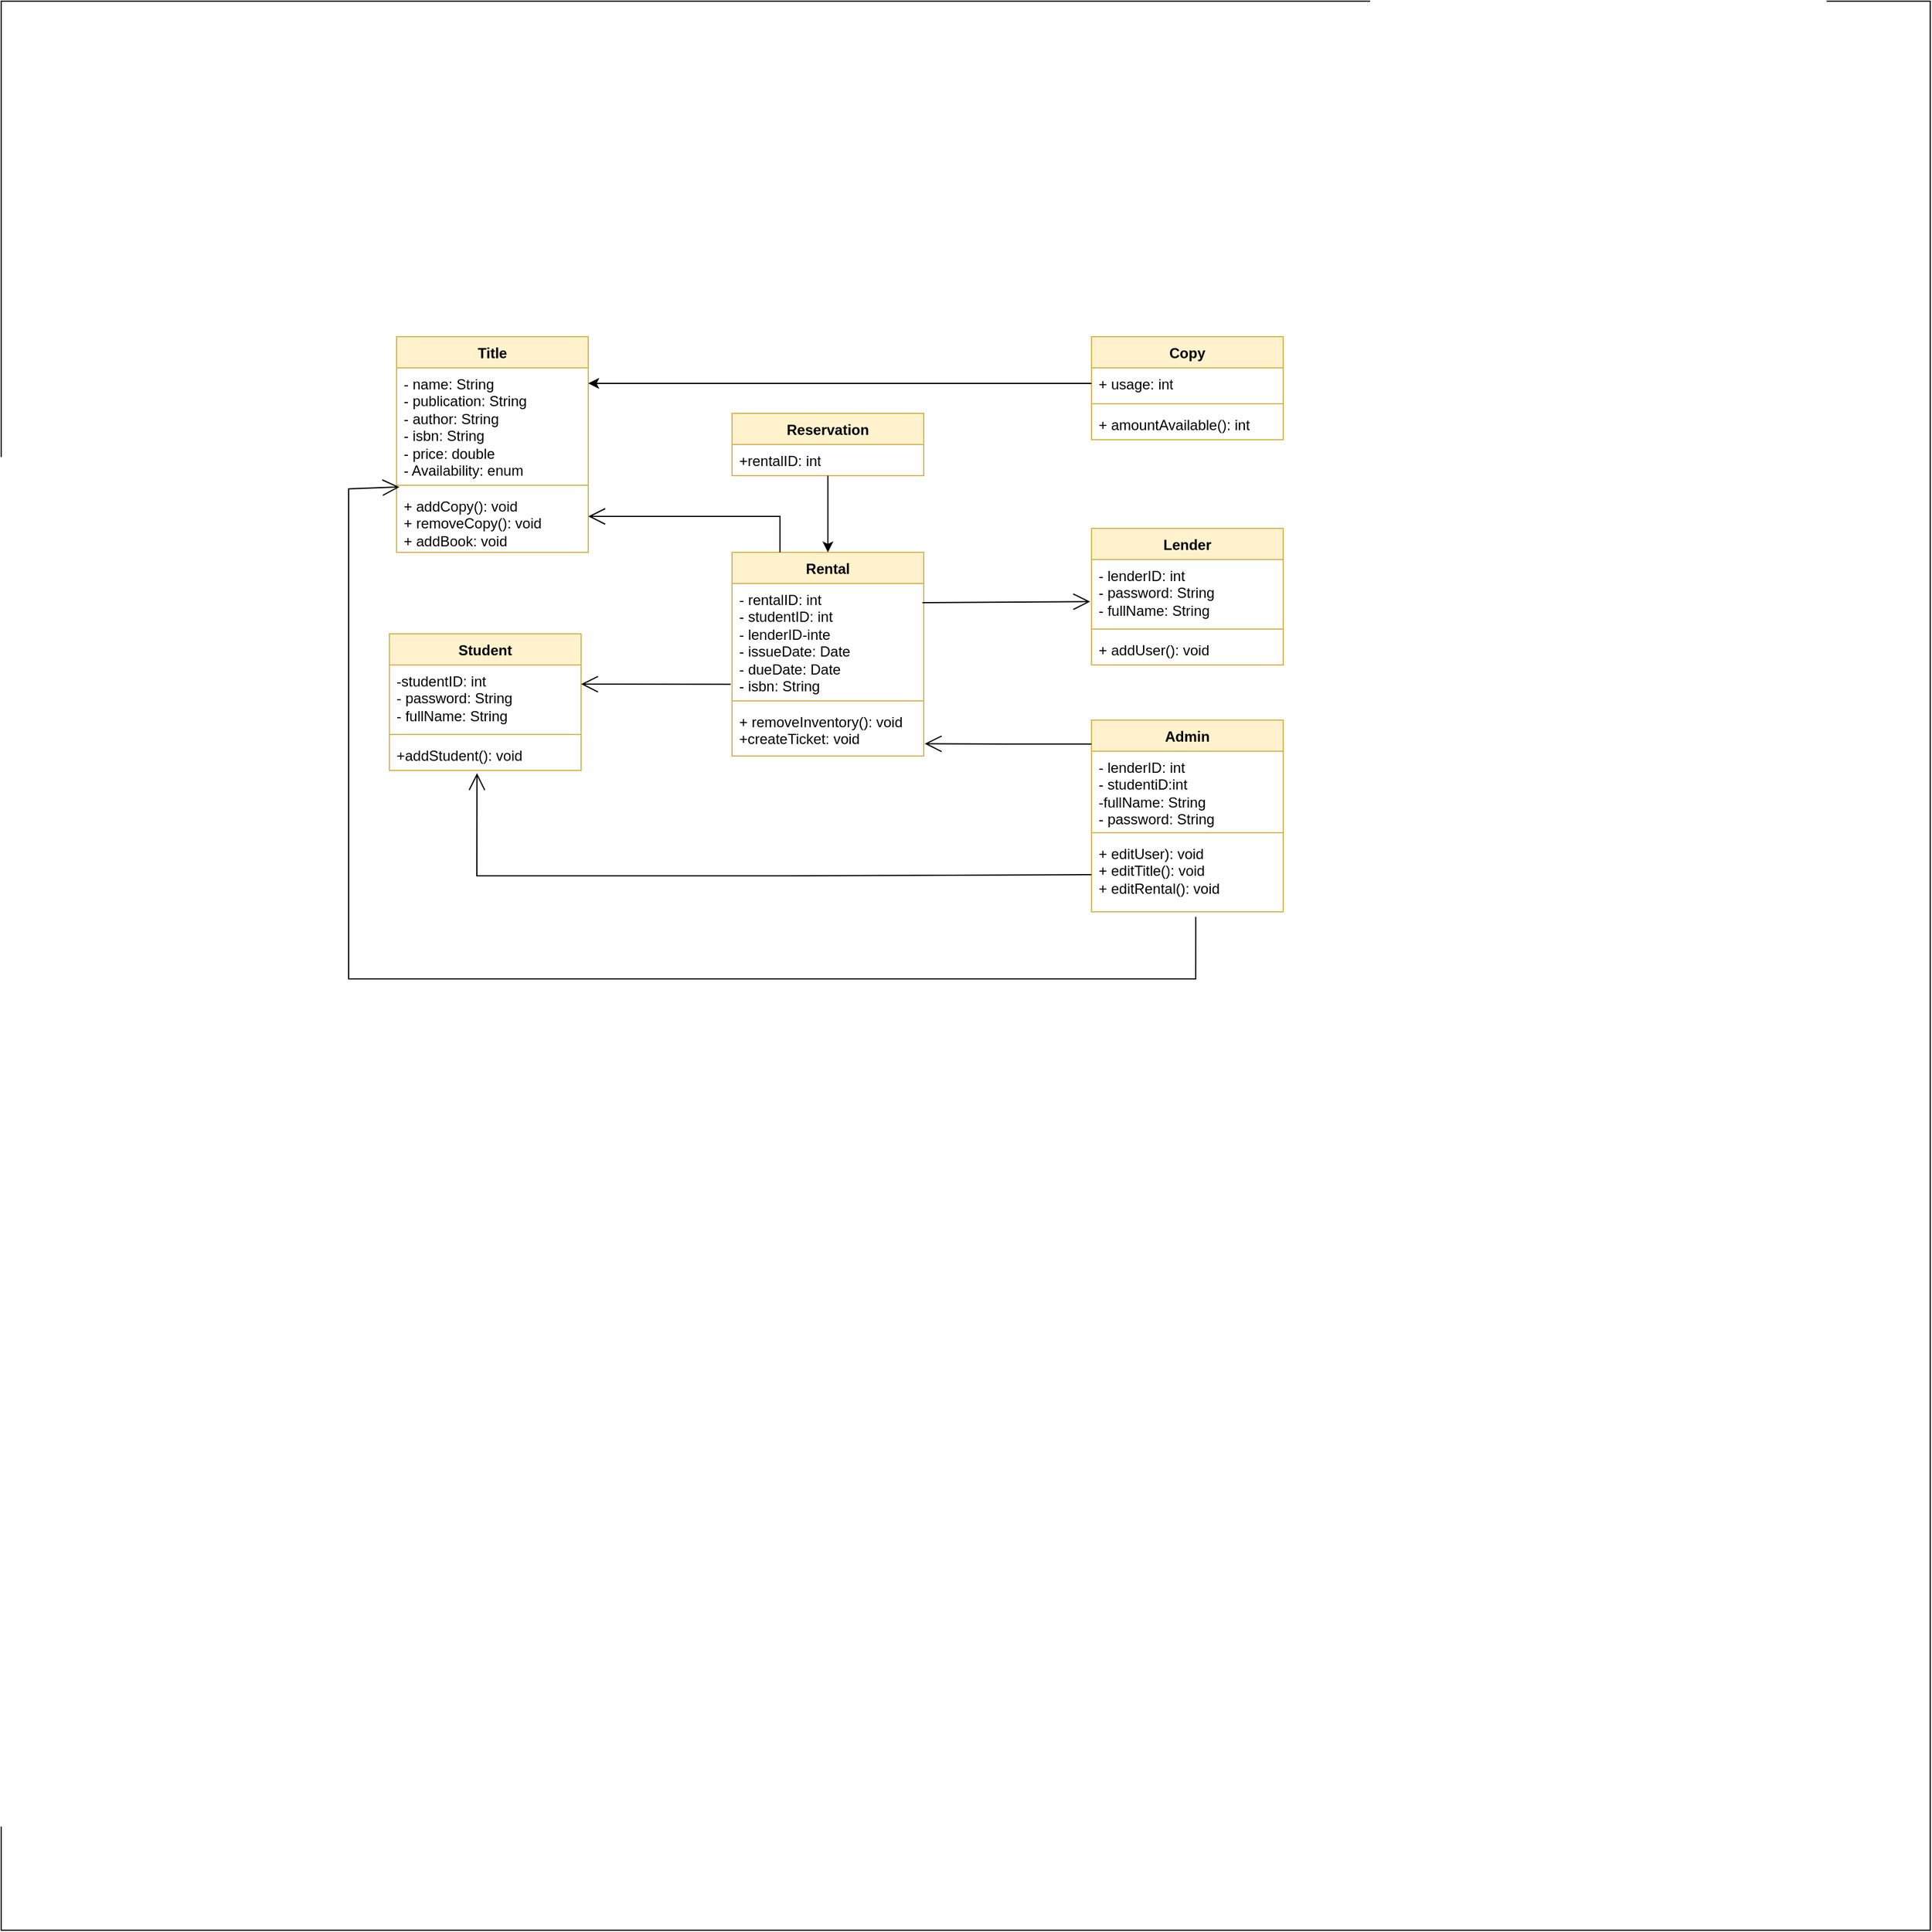 <mxfile version="21.2.9" type="github">
  <diagram id="C5RBs43oDa-KdzZeNtuy" name="Page-1">
    <mxGraphModel dx="1012" dy="552" grid="1" gridSize="10" guides="1" tooltips="1" connect="1" arrows="1" fold="1" page="1" pageScale="1" pageWidth="827" pageHeight="1169" math="0" shadow="0">
      <root>
        <mxCell id="WIyWlLk6GJQsqaUBKTNV-0" />
        <mxCell id="WIyWlLk6GJQsqaUBKTNV-1" parent="WIyWlLk6GJQsqaUBKTNV-0" />
        <mxCell id="aqm3k7LqhYqqNHdPi3ek-0" value="" style="whiteSpace=wrap;html=1;aspect=fixed;gradientColor=none;" vertex="1" parent="WIyWlLk6GJQsqaUBKTNV-1">
          <mxGeometry x="10" width="1610" height="1610" as="geometry" />
        </mxCell>
        <mxCell id="aqm3k7LqhYqqNHdPi3ek-26" value="Lender" style="swimlane;fontStyle=1;align=center;verticalAlign=top;childLayout=stackLayout;horizontal=1;startSize=26;horizontalStack=0;resizeParent=1;resizeParentMax=0;resizeLast=0;collapsible=1;marginBottom=0;whiteSpace=wrap;html=1;fillColor=#fff2cc;strokeColor=#d6b656;" vertex="1" parent="WIyWlLk6GJQsqaUBKTNV-1">
          <mxGeometry x="920" y="440" width="160" height="114" as="geometry" />
        </mxCell>
        <mxCell id="aqm3k7LqhYqqNHdPi3ek-27" value="&lt;div&gt;- lenderID: int&lt;/div&gt;&lt;div&gt;- password: String&lt;/div&gt;&lt;div&gt;- fullName: String&lt;/div&gt;" style="text;strokeColor=none;fillColor=none;align=left;verticalAlign=top;spacingLeft=4;spacingRight=4;overflow=hidden;rotatable=0;points=[[0,0.5],[1,0.5]];portConstraint=eastwest;whiteSpace=wrap;html=1;" vertex="1" parent="aqm3k7LqhYqqNHdPi3ek-26">
          <mxGeometry y="26" width="160" height="54" as="geometry" />
        </mxCell>
        <mxCell id="aqm3k7LqhYqqNHdPi3ek-28" value="" style="line;strokeWidth=1;fillColor=none;align=left;verticalAlign=middle;spacingTop=-1;spacingLeft=3;spacingRight=3;rotatable=0;labelPosition=right;points=[];portConstraint=eastwest;strokeColor=inherit;" vertex="1" parent="aqm3k7LqhYqqNHdPi3ek-26">
          <mxGeometry y="80" width="160" height="8" as="geometry" />
        </mxCell>
        <mxCell id="aqm3k7LqhYqqNHdPi3ek-29" value="+ addUser(): void" style="text;strokeColor=none;fillColor=none;align=left;verticalAlign=top;spacingLeft=4;spacingRight=4;overflow=hidden;rotatable=0;points=[[0,0.5],[1,0.5]];portConstraint=eastwest;whiteSpace=wrap;html=1;" vertex="1" parent="aqm3k7LqhYqqNHdPi3ek-26">
          <mxGeometry y="88" width="160" height="26" as="geometry" />
        </mxCell>
        <mxCell id="aqm3k7LqhYqqNHdPi3ek-30" value="Student" style="swimlane;fontStyle=1;align=center;verticalAlign=top;childLayout=stackLayout;horizontal=1;startSize=26;horizontalStack=0;resizeParent=1;resizeParentMax=0;resizeLast=0;collapsible=1;marginBottom=0;whiteSpace=wrap;html=1;fillColor=#fff2cc;strokeColor=#d6b656;" vertex="1" parent="WIyWlLk6GJQsqaUBKTNV-1">
          <mxGeometry x="334" y="528" width="160" height="114" as="geometry" />
        </mxCell>
        <mxCell id="aqm3k7LqhYqqNHdPi3ek-31" value="&lt;div&gt;-studentID: int&lt;/div&gt;&lt;div&gt;- password: String&lt;/div&gt;&lt;div&gt;- fullName: String&lt;/div&gt;" style="text;strokeColor=none;fillColor=none;align=left;verticalAlign=top;spacingLeft=4;spacingRight=4;overflow=hidden;rotatable=0;points=[[0,0.5],[1,0.5]];portConstraint=eastwest;whiteSpace=wrap;html=1;" vertex="1" parent="aqm3k7LqhYqqNHdPi3ek-30">
          <mxGeometry y="26" width="160" height="54" as="geometry" />
        </mxCell>
        <mxCell id="aqm3k7LqhYqqNHdPi3ek-32" value="" style="line;strokeWidth=1;fillColor=none;align=left;verticalAlign=middle;spacingTop=-1;spacingLeft=3;spacingRight=3;rotatable=0;labelPosition=right;points=[];portConstraint=eastwest;strokeColor=inherit;" vertex="1" parent="aqm3k7LqhYqqNHdPi3ek-30">
          <mxGeometry y="80" width="160" height="8" as="geometry" />
        </mxCell>
        <mxCell id="aqm3k7LqhYqqNHdPi3ek-33" value="+addStudent(): void" style="text;strokeColor=none;fillColor=none;align=left;verticalAlign=top;spacingLeft=4;spacingRight=4;overflow=hidden;rotatable=0;points=[[0,0.5],[1,0.5]];portConstraint=eastwest;whiteSpace=wrap;html=1;" vertex="1" parent="aqm3k7LqhYqqNHdPi3ek-30">
          <mxGeometry y="88" width="160" height="26" as="geometry" />
        </mxCell>
        <mxCell id="aqm3k7LqhYqqNHdPi3ek-34" value="Rental" style="swimlane;fontStyle=1;align=center;verticalAlign=top;childLayout=stackLayout;horizontal=1;startSize=26;horizontalStack=0;resizeParent=1;resizeParentMax=0;resizeLast=0;collapsible=1;marginBottom=0;whiteSpace=wrap;html=1;fillColor=#fff2cc;strokeColor=#d6b656;" vertex="1" parent="WIyWlLk6GJQsqaUBKTNV-1">
          <mxGeometry x="620" y="460" width="160" height="170" as="geometry" />
        </mxCell>
        <mxCell id="aqm3k7LqhYqqNHdPi3ek-35" value="&lt;div&gt;- rentalID: int&lt;/div&gt;&lt;div&gt;- studentID: int&lt;/div&gt;&lt;div&gt;- lenderID-inte&lt;/div&gt;&lt;div&gt;- issueDate: Date&lt;/div&gt;&lt;div&gt;- dueDate: Date&lt;/div&gt;&lt;div&gt;- isbn: String&lt;/div&gt;" style="text;strokeColor=none;fillColor=none;align=left;verticalAlign=top;spacingLeft=4;spacingRight=4;overflow=hidden;rotatable=0;points=[[0,0.5],[1,0.5]];portConstraint=eastwest;whiteSpace=wrap;html=1;" vertex="1" parent="aqm3k7LqhYqqNHdPi3ek-34">
          <mxGeometry y="26" width="160" height="94" as="geometry" />
        </mxCell>
        <mxCell id="aqm3k7LqhYqqNHdPi3ek-36" value="" style="line;strokeWidth=1;fillColor=none;align=left;verticalAlign=middle;spacingTop=-1;spacingLeft=3;spacingRight=3;rotatable=0;labelPosition=right;points=[];portConstraint=eastwest;strokeColor=inherit;" vertex="1" parent="aqm3k7LqhYqqNHdPi3ek-34">
          <mxGeometry y="120" width="160" height="8" as="geometry" />
        </mxCell>
        <mxCell id="aqm3k7LqhYqqNHdPi3ek-37" value="+ removeInventory(): void +createTicket: void" style="text;strokeColor=none;fillColor=none;align=left;verticalAlign=top;spacingLeft=4;spacingRight=4;overflow=hidden;rotatable=0;points=[[0,0.5],[1,0.5]];portConstraint=eastwest;whiteSpace=wrap;html=1;" vertex="1" parent="aqm3k7LqhYqqNHdPi3ek-34">
          <mxGeometry y="128" width="160" height="42" as="geometry" />
        </mxCell>
        <mxCell id="aqm3k7LqhYqqNHdPi3ek-38" value="Admin" style="swimlane;fontStyle=1;align=center;verticalAlign=top;childLayout=stackLayout;horizontal=1;startSize=26;horizontalStack=0;resizeParent=1;resizeParentMax=0;resizeLast=0;collapsible=1;marginBottom=0;whiteSpace=wrap;html=1;fillColor=#fff2cc;strokeColor=#d6b656;" vertex="1" parent="WIyWlLk6GJQsqaUBKTNV-1">
          <mxGeometry x="920" y="600" width="160" height="160" as="geometry" />
        </mxCell>
        <mxCell id="aqm3k7LqhYqqNHdPi3ek-39" value="&lt;div&gt;- lenderID: int&lt;/div&gt;&lt;div&gt;- studentiD:int&lt;/div&gt;&lt;div&gt;-fullName: String&lt;/div&gt;&lt;div&gt;- password: String&lt;/div&gt;" style="text;strokeColor=none;fillColor=none;align=left;verticalAlign=top;spacingLeft=4;spacingRight=4;overflow=hidden;rotatable=0;points=[[0,0.5],[1,0.5]];portConstraint=eastwest;whiteSpace=wrap;html=1;" vertex="1" parent="aqm3k7LqhYqqNHdPi3ek-38">
          <mxGeometry y="26" width="160" height="64" as="geometry" />
        </mxCell>
        <mxCell id="aqm3k7LqhYqqNHdPi3ek-40" value="" style="line;strokeWidth=1;fillColor=none;align=left;verticalAlign=middle;spacingTop=-1;spacingLeft=3;spacingRight=3;rotatable=0;labelPosition=right;points=[];portConstraint=eastwest;strokeColor=inherit;" vertex="1" parent="aqm3k7LqhYqqNHdPi3ek-38">
          <mxGeometry y="90" width="160" height="8" as="geometry" />
        </mxCell>
        <mxCell id="aqm3k7LqhYqqNHdPi3ek-41" value="+ editUser): void &lt;br&gt;+ editTitle(): void&amp;nbsp; &amp;nbsp; &amp;nbsp;&lt;br&gt;+ editRental(): void" style="text;strokeColor=none;fillColor=none;align=left;verticalAlign=top;spacingLeft=4;spacingRight=4;overflow=hidden;rotatable=0;points=[[0,0.5],[1,0.5]];portConstraint=eastwest;whiteSpace=wrap;html=1;" vertex="1" parent="aqm3k7LqhYqqNHdPi3ek-38">
          <mxGeometry y="98" width="160" height="62" as="geometry" />
        </mxCell>
        <mxCell id="aqm3k7LqhYqqNHdPi3ek-42" value="Copy" style="swimlane;fontStyle=1;align=center;verticalAlign=top;childLayout=stackLayout;horizontal=1;startSize=26;horizontalStack=0;resizeParent=1;resizeParentMax=0;resizeLast=0;collapsible=1;marginBottom=0;whiteSpace=wrap;html=1;fillColor=#fff2cc;strokeColor=#d6b656;" vertex="1" parent="WIyWlLk6GJQsqaUBKTNV-1">
          <mxGeometry x="920" y="280" width="160" height="86" as="geometry" />
        </mxCell>
        <mxCell id="aqm3k7LqhYqqNHdPi3ek-43" value="+ usage: int" style="text;strokeColor=none;fillColor=none;align=left;verticalAlign=top;spacingLeft=4;spacingRight=4;overflow=hidden;rotatable=0;points=[[0,0.5],[1,0.5]];portConstraint=eastwest;whiteSpace=wrap;html=1;" vertex="1" parent="aqm3k7LqhYqqNHdPi3ek-42">
          <mxGeometry y="26" width="160" height="26" as="geometry" />
        </mxCell>
        <mxCell id="aqm3k7LqhYqqNHdPi3ek-44" value="" style="line;strokeWidth=1;fillColor=none;align=left;verticalAlign=middle;spacingTop=-1;spacingLeft=3;spacingRight=3;rotatable=0;labelPosition=right;points=[];portConstraint=eastwest;strokeColor=inherit;" vertex="1" parent="aqm3k7LqhYqqNHdPi3ek-42">
          <mxGeometry y="52" width="160" height="8" as="geometry" />
        </mxCell>
        <mxCell id="aqm3k7LqhYqqNHdPi3ek-45" value="+ amountAvailable(): int" style="text;strokeColor=none;fillColor=none;align=left;verticalAlign=top;spacingLeft=4;spacingRight=4;overflow=hidden;rotatable=0;points=[[0,0.5],[1,0.5]];portConstraint=eastwest;whiteSpace=wrap;html=1;" vertex="1" parent="aqm3k7LqhYqqNHdPi3ek-42">
          <mxGeometry y="60" width="160" height="26" as="geometry" />
        </mxCell>
        <mxCell id="aqm3k7LqhYqqNHdPi3ek-46" value="Reservation" style="swimlane;fontStyle=1;align=center;verticalAlign=top;childLayout=stackLayout;horizontal=1;startSize=26;horizontalStack=0;resizeParent=1;resizeParentMax=0;resizeLast=0;collapsible=1;marginBottom=0;whiteSpace=wrap;html=1;fillColor=#fff2cc;strokeColor=#d6b656;" vertex="1" parent="WIyWlLk6GJQsqaUBKTNV-1">
          <mxGeometry x="620" y="344" width="160" height="52" as="geometry" />
        </mxCell>
        <mxCell id="aqm3k7LqhYqqNHdPi3ek-47" value="+rentalID: int" style="text;strokeColor=none;fillColor=none;align=left;verticalAlign=top;spacingLeft=4;spacingRight=4;overflow=hidden;rotatable=0;points=[[0,0.5],[1,0.5]];portConstraint=eastwest;whiteSpace=wrap;html=1;" vertex="1" parent="aqm3k7LqhYqqNHdPi3ek-46">
          <mxGeometry y="26" width="160" height="26" as="geometry" />
        </mxCell>
        <mxCell id="aqm3k7LqhYqqNHdPi3ek-50" value="Title" style="swimlane;fontStyle=1;align=center;verticalAlign=top;childLayout=stackLayout;horizontal=1;startSize=26;horizontalStack=0;resizeParent=1;resizeParentMax=0;resizeLast=0;collapsible=1;marginBottom=0;whiteSpace=wrap;html=1;fillColor=#fff2cc;strokeColor=#d6b656;" vertex="1" parent="WIyWlLk6GJQsqaUBKTNV-1">
          <mxGeometry x="340" y="280" width="160" height="180" as="geometry" />
        </mxCell>
        <mxCell id="aqm3k7LqhYqqNHdPi3ek-51" value="&lt;div&gt;- name: String&lt;/div&gt;&lt;div&gt;- publication: String&lt;/div&gt;&lt;div&gt;- author: String&lt;/div&gt;&lt;div&gt;- isbn: String&amp;nbsp;&lt;/div&gt;&lt;div&gt;- price: double&lt;/div&gt;&lt;div&gt;- Availability: enum&lt;/div&gt;" style="text;strokeColor=none;fillColor=none;align=left;verticalAlign=top;spacingLeft=4;spacingRight=4;overflow=hidden;rotatable=0;points=[[0,0.5],[1,0.5]];portConstraint=eastwest;whiteSpace=wrap;html=1;" vertex="1" parent="aqm3k7LqhYqqNHdPi3ek-50">
          <mxGeometry y="26" width="160" height="94" as="geometry" />
        </mxCell>
        <mxCell id="aqm3k7LqhYqqNHdPi3ek-52" value="" style="line;strokeWidth=1;fillColor=none;align=left;verticalAlign=middle;spacingTop=-1;spacingLeft=3;spacingRight=3;rotatable=0;labelPosition=right;points=[];portConstraint=eastwest;strokeColor=inherit;" vertex="1" parent="aqm3k7LqhYqqNHdPi3ek-50">
          <mxGeometry y="120" width="160" height="8" as="geometry" />
        </mxCell>
        <mxCell id="aqm3k7LqhYqqNHdPi3ek-53" value="+ addCopy(): void&amp;nbsp;&lt;br&gt;+ removeCopy(): void &lt;br&gt;+ addBook: void" style="text;strokeColor=none;fillColor=none;align=left;verticalAlign=top;spacingLeft=4;spacingRight=4;overflow=hidden;rotatable=0;points=[[0,0.5],[1,0.5]];portConstraint=eastwest;whiteSpace=wrap;html=1;" vertex="1" parent="aqm3k7LqhYqqNHdPi3ek-50">
          <mxGeometry y="128" width="160" height="52" as="geometry" />
        </mxCell>
        <mxCell id="aqm3k7LqhYqqNHdPi3ek-70" value="" style="endArrow=classic;html=1;rounded=0;exitX=0;exitY=0.5;exitDx=0;exitDy=0;" edge="1" parent="WIyWlLk6GJQsqaUBKTNV-1" source="aqm3k7LqhYqqNHdPi3ek-43">
          <mxGeometry width="50" height="50" relative="1" as="geometry">
            <mxPoint x="630" y="620" as="sourcePoint" />
            <mxPoint x="500" y="319" as="targetPoint" />
          </mxGeometry>
        </mxCell>
        <mxCell id="aqm3k7LqhYqqNHdPi3ek-72" value="" style="endArrow=classic;html=1;rounded=0;exitX=0.5;exitY=1;exitDx=0;exitDy=0;" edge="1" parent="WIyWlLk6GJQsqaUBKTNV-1" source="aqm3k7LqhYqqNHdPi3ek-46">
          <mxGeometry width="50" height="50" relative="1" as="geometry">
            <mxPoint x="700" y="400" as="sourcePoint" />
            <mxPoint x="700" y="460" as="targetPoint" />
          </mxGeometry>
        </mxCell>
        <mxCell id="aqm3k7LqhYqqNHdPi3ek-74" value="" style="endArrow=open;endFill=1;endSize=12;html=1;rounded=0;exitX=0.25;exitY=0;exitDx=0;exitDy=0;" edge="1" parent="WIyWlLk6GJQsqaUBKTNV-1" source="aqm3k7LqhYqqNHdPi3ek-34">
          <mxGeometry width="160" relative="1" as="geometry">
            <mxPoint x="540" y="410" as="sourcePoint" />
            <mxPoint x="500" y="430" as="targetPoint" />
            <Array as="points">
              <mxPoint x="660" y="430" />
            </Array>
          </mxGeometry>
        </mxCell>
        <mxCell id="aqm3k7LqhYqqNHdPi3ek-75" value="" style="endArrow=open;endFill=1;endSize=12;html=1;rounded=0;exitX=0;exitY=0.5;exitDx=0;exitDy=0;entryX=0.457;entryY=1.088;entryDx=0;entryDy=0;entryPerimeter=0;" edge="1" parent="WIyWlLk6GJQsqaUBKTNV-1" source="aqm3k7LqhYqqNHdPi3ek-41" target="aqm3k7LqhYqqNHdPi3ek-33">
          <mxGeometry width="160" relative="1" as="geometry">
            <mxPoint x="660" y="750" as="sourcePoint" />
            <mxPoint x="500" y="720" as="targetPoint" />
            <Array as="points">
              <mxPoint x="660" y="730" />
              <mxPoint x="407" y="730" />
            </Array>
          </mxGeometry>
        </mxCell>
        <mxCell id="aqm3k7LqhYqqNHdPi3ek-76" value="" style="endArrow=open;endFill=1;endSize=12;html=1;rounded=0;exitX=0.544;exitY=1.069;exitDx=0;exitDy=0;entryX=0.015;entryY=0.684;entryDx=0;entryDy=0;entryPerimeter=0;exitPerimeter=0;" edge="1" parent="WIyWlLk6GJQsqaUBKTNV-1" source="aqm3k7LqhYqqNHdPi3ek-41" target="aqm3k7LqhYqqNHdPi3ek-52">
          <mxGeometry width="160" relative="1" as="geometry">
            <mxPoint x="813" y="815" as="sourcePoint" />
            <mxPoint x="300" y="730" as="targetPoint" />
            <Array as="points">
              <mxPoint x="1007" y="816" />
              <mxPoint x="553" y="816" />
              <mxPoint x="300" y="816" />
              <mxPoint x="300" y="407" />
            </Array>
          </mxGeometry>
        </mxCell>
        <mxCell id="aqm3k7LqhYqqNHdPi3ek-77" value="" style="endArrow=open;endFill=1;endSize=12;html=1;rounded=0;exitX=-0.007;exitY=0.895;exitDx=0;exitDy=0;exitPerimeter=0;" edge="1" parent="WIyWlLk6GJQsqaUBKTNV-1" source="aqm3k7LqhYqqNHdPi3ek-35">
          <mxGeometry width="160" relative="1" as="geometry">
            <mxPoint x="654" y="600" as="sourcePoint" />
            <mxPoint x="494" y="570" as="targetPoint" />
            <Array as="points" />
          </mxGeometry>
        </mxCell>
        <mxCell id="aqm3k7LqhYqqNHdPi3ek-78" value="" style="endArrow=open;endFill=1;endSize=12;html=1;rounded=0;exitX=-0.007;exitY=0.895;exitDx=0;exitDy=0;exitPerimeter=0;entryX=1.005;entryY=0.755;entryDx=0;entryDy=0;entryPerimeter=0;" edge="1" parent="WIyWlLk6GJQsqaUBKTNV-1" target="aqm3k7LqhYqqNHdPi3ek-37">
          <mxGeometry width="160" relative="1" as="geometry">
            <mxPoint x="920" y="620" as="sourcePoint" />
            <mxPoint x="795" y="620" as="targetPoint" />
            <Array as="points">
              <mxPoint x="851" y="620" />
            </Array>
          </mxGeometry>
        </mxCell>
        <mxCell id="aqm3k7LqhYqqNHdPi3ek-79" value="" style="endArrow=open;endFill=1;endSize=12;html=1;rounded=0;exitX=0.993;exitY=0.17;exitDx=0;exitDy=0;exitPerimeter=0;entryX=-0.007;entryY=0.651;entryDx=0;entryDy=0;entryPerimeter=0;" edge="1" parent="WIyWlLk6GJQsqaUBKTNV-1" source="aqm3k7LqhYqqNHdPi3ek-35" target="aqm3k7LqhYqqNHdPi3ek-27">
          <mxGeometry width="160" relative="1" as="geometry">
            <mxPoint x="930" y="630" as="sourcePoint" />
            <mxPoint x="791" y="630" as="targetPoint" />
            <Array as="points" />
          </mxGeometry>
        </mxCell>
      </root>
    </mxGraphModel>
  </diagram>
</mxfile>
